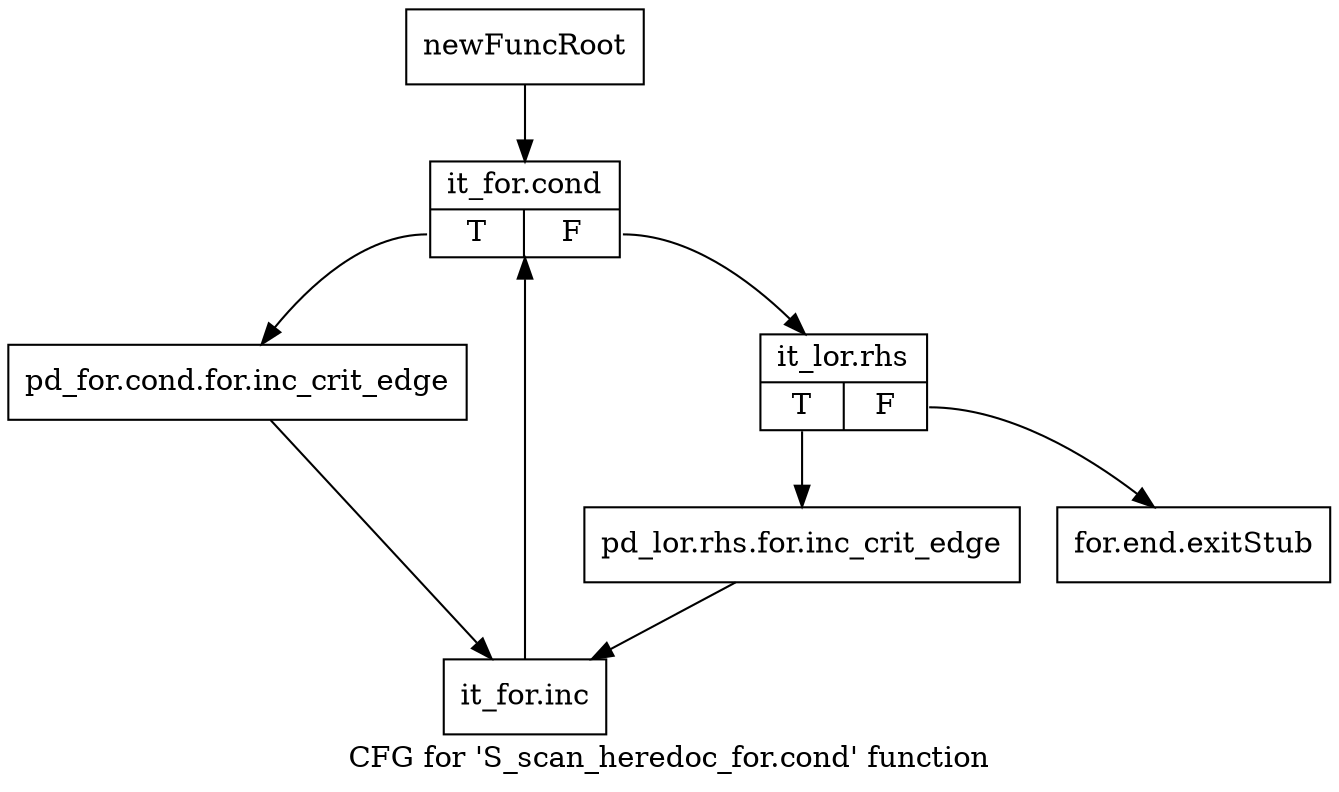 digraph "CFG for 'S_scan_heredoc_for.cond' function" {
	label="CFG for 'S_scan_heredoc_for.cond' function";

	Node0x578d300 [shape=record,label="{newFuncRoot}"];
	Node0x578d300 -> Node0x57923a0;
	Node0x5792350 [shape=record,label="{for.end.exitStub}"];
	Node0x57923a0 [shape=record,label="{it_for.cond|{<s0>T|<s1>F}}"];
	Node0x57923a0:s0 -> Node0x5792490;
	Node0x57923a0:s1 -> Node0x57923f0;
	Node0x57923f0 [shape=record,label="{it_lor.rhs|{<s0>T|<s1>F}}"];
	Node0x57923f0:s0 -> Node0x5792440;
	Node0x57923f0:s1 -> Node0x5792350;
	Node0x5792440 [shape=record,label="{pd_lor.rhs.for.inc_crit_edge}"];
	Node0x5792440 -> Node0x57924e0;
	Node0x5792490 [shape=record,label="{pd_for.cond.for.inc_crit_edge}"];
	Node0x5792490 -> Node0x57924e0;
	Node0x57924e0 [shape=record,label="{it_for.inc}"];
	Node0x57924e0 -> Node0x57923a0;
}
